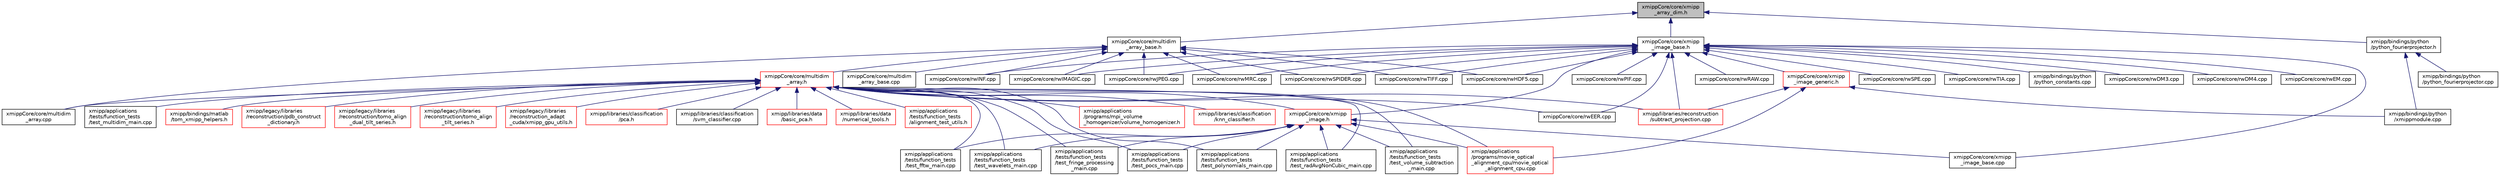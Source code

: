 digraph "xmippCore/core/xmipp_array_dim.h"
{
  edge [fontname="Helvetica",fontsize="10",labelfontname="Helvetica",labelfontsize="10"];
  node [fontname="Helvetica",fontsize="10",shape=record];
  Node2 [label="xmippCore/core/xmipp\l_array_dim.h",height=0.2,width=0.4,color="black", fillcolor="grey75", style="filled", fontcolor="black"];
  Node2 -> Node3 [dir="back",color="midnightblue",fontsize="10",style="solid",fontname="Helvetica"];
  Node3 [label="xmipp/bindings/python\l/python_fourierprojector.h",height=0.2,width=0.4,color="black", fillcolor="white", style="filled",URL="$python__fourierprojector_8h.html"];
  Node3 -> Node4 [dir="back",color="midnightblue",fontsize="10",style="solid",fontname="Helvetica"];
  Node4 [label="xmipp/bindings/python\l/python_fourierprojector.cpp",height=0.2,width=0.4,color="black", fillcolor="white", style="filled",URL="$python__fourierprojector_8cpp.html"];
  Node3 -> Node5 [dir="back",color="midnightblue",fontsize="10",style="solid",fontname="Helvetica"];
  Node5 [label="xmipp/bindings/python\l/xmippmodule.cpp",height=0.2,width=0.4,color="black", fillcolor="white", style="filled",URL="$xmippmodule_8cpp.html"];
  Node2 -> Node6 [dir="back",color="midnightblue",fontsize="10",style="solid",fontname="Helvetica"];
  Node6 [label="xmippCore/core/multidim\l_array_base.h",height=0.2,width=0.4,color="black", fillcolor="white", style="filled",URL="$multidim__array__base_8h.html"];
  Node6 -> Node7 [dir="back",color="midnightblue",fontsize="10",style="solid",fontname="Helvetica"];
  Node7 [label="xmippCore/core/multidim\l_array.h",height=0.2,width=0.4,color="red", fillcolor="white", style="filled",URL="$multidim__array_8h.html"];
  Node7 -> Node8 [dir="back",color="midnightblue",fontsize="10",style="solid",fontname="Helvetica"];
  Node8 [label="xmipp/applications\l/programs/movie_optical\l_alignment_cpu/movie_optical\l_alignment_cpu.cpp",height=0.2,width=0.4,color="red", fillcolor="white", style="filled",URL="$movie__optical__alignment__cpu_8cpp.html"];
  Node7 -> Node10 [dir="back",color="midnightblue",fontsize="10",style="solid",fontname="Helvetica"];
  Node10 [label="xmipp/applications\l/programs/mpi_volume\l_homogenizer/volume_homogenizer.h",height=0.2,width=0.4,color="red", fillcolor="white", style="filled",URL="$volume__homogenizer_8h.html"];
  Node7 -> Node15 [dir="back",color="midnightblue",fontsize="10",style="solid",fontname="Helvetica"];
  Node15 [label="xmipp/applications\l/tests/function_tests\l/alignment_test_utils.h",height=0.2,width=0.4,color="red", fillcolor="white", style="filled",URL="$alignment__test__utils_8h.html"];
  Node7 -> Node25 [dir="back",color="midnightblue",fontsize="10",style="solid",fontname="Helvetica"];
  Node25 [label="xmipp/applications\l/tests/function_tests\l/test_fftw_main.cpp",height=0.2,width=0.4,color="black", fillcolor="white", style="filled",URL="$test__fftw__main_8cpp.html"];
  Node7 -> Node26 [dir="back",color="midnightblue",fontsize="10",style="solid",fontname="Helvetica"];
  Node26 [label="xmipp/applications\l/tests/function_tests\l/test_fringe_processing\l_main.cpp",height=0.2,width=0.4,color="black", fillcolor="white", style="filled",URL="$test__fringe__processing__main_8cpp.html"];
  Node7 -> Node27 [dir="back",color="midnightblue",fontsize="10",style="solid",fontname="Helvetica"];
  Node27 [label="xmipp/applications\l/tests/function_tests\l/test_multidim_main.cpp",height=0.2,width=0.4,color="black", fillcolor="white", style="filled",URL="$test__multidim__main_8cpp.html"];
  Node7 -> Node28 [dir="back",color="midnightblue",fontsize="10",style="solid",fontname="Helvetica"];
  Node28 [label="xmipp/applications\l/tests/function_tests\l/test_pocs_main.cpp",height=0.2,width=0.4,color="black", fillcolor="white", style="filled",URL="$test__pocs__main_8cpp.html"];
  Node7 -> Node29 [dir="back",color="midnightblue",fontsize="10",style="solid",fontname="Helvetica"];
  Node29 [label="xmipp/applications\l/tests/function_tests\l/test_polynomials_main.cpp",height=0.2,width=0.4,color="black", fillcolor="white", style="filled",URL="$test__polynomials__main_8cpp.html"];
  Node7 -> Node30 [dir="back",color="midnightblue",fontsize="10",style="solid",fontname="Helvetica"];
  Node30 [label="xmipp/applications\l/tests/function_tests\l/test_radAvgNonCubic_main.cpp",height=0.2,width=0.4,color="black", fillcolor="white", style="filled",URL="$test__radAvgNonCubic__main_8cpp.html"];
  Node7 -> Node31 [dir="back",color="midnightblue",fontsize="10",style="solid",fontname="Helvetica"];
  Node31 [label="xmipp/applications\l/tests/function_tests\l/test_volume_subtraction\l_main.cpp",height=0.2,width=0.4,color="black", fillcolor="white", style="filled",URL="$test__volume__subtraction__main_8cpp.html"];
  Node7 -> Node32 [dir="back",color="midnightblue",fontsize="10",style="solid",fontname="Helvetica"];
  Node32 [label="xmipp/applications\l/tests/function_tests\l/test_wavelets_main.cpp",height=0.2,width=0.4,color="black", fillcolor="white", style="filled",URL="$test__wavelets__main_8cpp.html"];
  Node7 -> Node33 [dir="back",color="midnightblue",fontsize="10",style="solid",fontname="Helvetica"];
  Node33 [label="xmipp/bindings/matlab\l/tom_xmipp_helpers.h",height=0.2,width=0.4,color="red", fillcolor="white", style="filled",URL="$tom__xmipp__helpers_8h.html"];
  Node7 -> Node47 [dir="back",color="midnightblue",fontsize="10",style="solid",fontname="Helvetica"];
  Node47 [label="xmipp/legacy/libraries\l/reconstruction/pdb_construct\l_dictionary.h",height=0.2,width=0.4,color="red", fillcolor="white", style="filled",URL="$pdb__construct__dictionary_8h.html"];
  Node7 -> Node53 [dir="back",color="midnightblue",fontsize="10",style="solid",fontname="Helvetica"];
  Node53 [label="xmipp/legacy/libraries\l/reconstruction/tomo_align\l_dual_tilt_series.h",height=0.2,width=0.4,color="red", fillcolor="white", style="filled",URL="$tomo__align__dual__tilt__series_8h.html"];
  Node7 -> Node56 [dir="back",color="midnightblue",fontsize="10",style="solid",fontname="Helvetica"];
  Node56 [label="xmipp/legacy/libraries\l/reconstruction/tomo_align\l_tilt_series.h",height=0.2,width=0.4,color="red", fillcolor="white", style="filled",URL="$tomo__align__tilt__series_8h.html"];
  Node7 -> Node59 [dir="back",color="midnightblue",fontsize="10",style="solid",fontname="Helvetica"];
  Node59 [label="xmipp/legacy/libraries\l/reconstruction_adapt\l_cuda/xmipp_gpu_utils.h",height=0.2,width=0.4,color="red", fillcolor="white", style="filled",URL="$xmipp__gpu__utils_8h.html"];
  Node7 -> Node62 [dir="back",color="midnightblue",fontsize="10",style="solid",fontname="Helvetica"];
  Node62 [label="xmipp/libraries/classification\l/knn_classifier.h",height=0.2,width=0.4,color="red", fillcolor="white", style="filled",URL="$knn__classifier_8h.html"];
  Node7 -> Node64 [dir="back",color="midnightblue",fontsize="10",style="solid",fontname="Helvetica"];
  Node64 [label="xmipp/libraries/classification\l/pca.h",height=0.2,width=0.4,color="red", fillcolor="white", style="filled",URL="$classification_2pca_8h.html"];
  Node7 -> Node72 [dir="back",color="midnightblue",fontsize="10",style="solid",fontname="Helvetica"];
  Node72 [label="xmipp/libraries/classification\l/svm_classifier.cpp",height=0.2,width=0.4,color="black", fillcolor="white", style="filled",URL="$svm__classifier_8cpp.html"];
  Node7 -> Node73 [dir="back",color="midnightblue",fontsize="10",style="solid",fontname="Helvetica"];
  Node73 [label="xmipp/libraries/data\l/basic_pca.h",height=0.2,width=0.4,color="red", fillcolor="white", style="filled",URL="$basic__pca_8h.html"];
  Node7 -> Node105 [dir="back",color="midnightblue",fontsize="10",style="solid",fontname="Helvetica"];
  Node105 [label="xmipp/libraries/data\l/numerical_tools.h",height=0.2,width=0.4,color="red", fillcolor="white", style="filled",URL="$numerical__tools_8h.html"];
  Node7 -> Node226 [dir="back",color="midnightblue",fontsize="10",style="solid",fontname="Helvetica"];
  Node226 [label="xmipp/libraries/reconstruction\l/subtract_projection.cpp",height=0.2,width=0.4,color="red", fillcolor="white", style="filled",URL="$subtract__projection_8cpp.html"];
  Node7 -> Node455 [dir="back",color="midnightblue",fontsize="10",style="solid",fontname="Helvetica"];
  Node455 [label="xmippCore/core/xmipp\l_image.h",height=0.2,width=0.4,color="red", fillcolor="white", style="filled",URL="$xmipp__image_8h.html"];
  Node455 -> Node8 [dir="back",color="midnightblue",fontsize="10",style="solid",fontname="Helvetica"];
  Node455 -> Node25 [dir="back",color="midnightblue",fontsize="10",style="solid",fontname="Helvetica"];
  Node455 -> Node26 [dir="back",color="midnightblue",fontsize="10",style="solid",fontname="Helvetica"];
  Node455 -> Node28 [dir="back",color="midnightblue",fontsize="10",style="solid",fontname="Helvetica"];
  Node455 -> Node29 [dir="back",color="midnightblue",fontsize="10",style="solid",fontname="Helvetica"];
  Node455 -> Node30 [dir="back",color="midnightblue",fontsize="10",style="solid",fontname="Helvetica"];
  Node455 -> Node31 [dir="back",color="midnightblue",fontsize="10",style="solid",fontname="Helvetica"];
  Node455 -> Node32 [dir="back",color="midnightblue",fontsize="10",style="solid",fontname="Helvetica"];
  Node455 -> Node755 [dir="back",color="midnightblue",fontsize="10",style="solid",fontname="Helvetica"];
  Node755 [label="xmippCore/core/xmipp\l_image_base.cpp",height=0.2,width=0.4,color="black", fillcolor="white", style="filled",URL="$xmipp__image__base_8cpp.html"];
  Node7 -> Node831 [dir="back",color="midnightblue",fontsize="10",style="solid",fontname="Helvetica"];
  Node831 [label="xmippCore/core/multidim\l_array.cpp",height=0.2,width=0.4,color="black", fillcolor="white", style="filled",URL="$multidim__array_8cpp.html"];
  Node7 -> Node832 [dir="back",color="midnightblue",fontsize="10",style="solid",fontname="Helvetica"];
  Node832 [label="xmippCore/core/rwEER.cpp",height=0.2,width=0.4,color="black", fillcolor="white", style="filled",URL="$rwEER_8cpp.html"];
  Node6 -> Node831 [dir="back",color="midnightblue",fontsize="10",style="solid",fontname="Helvetica"];
  Node6 -> Node833 [dir="back",color="midnightblue",fontsize="10",style="solid",fontname="Helvetica"];
  Node833 [label="xmippCore/core/multidim\l_array_base.cpp",height=0.2,width=0.4,color="black", fillcolor="white", style="filled",URL="$multidim__array__base_8cpp.html"];
  Node6 -> Node834 [dir="back",color="midnightblue",fontsize="10",style="solid",fontname="Helvetica"];
  Node834 [label="xmippCore/core/rwHDF5.cpp",height=0.2,width=0.4,color="black", fillcolor="white", style="filled",URL="$rwHDF5_8cpp.html"];
  Node6 -> Node835 [dir="back",color="midnightblue",fontsize="10",style="solid",fontname="Helvetica"];
  Node835 [label="xmippCore/core/rwIMAGIC.cpp",height=0.2,width=0.4,color="black", fillcolor="white", style="filled",URL="$rwIMAGIC_8cpp.html"];
  Node6 -> Node836 [dir="back",color="midnightblue",fontsize="10",style="solid",fontname="Helvetica"];
  Node836 [label="xmippCore/core/rwINF.cpp",height=0.2,width=0.4,color="black", fillcolor="white", style="filled",URL="$rwINF_8cpp.html"];
  Node6 -> Node837 [dir="back",color="midnightblue",fontsize="10",style="solid",fontname="Helvetica"];
  Node837 [label="xmippCore/core/rwJPEG.cpp",height=0.2,width=0.4,color="black", fillcolor="white", style="filled",URL="$rwJPEG_8cpp.html"];
  Node6 -> Node838 [dir="back",color="midnightblue",fontsize="10",style="solid",fontname="Helvetica"];
  Node838 [label="xmippCore/core/rwMRC.cpp",height=0.2,width=0.4,color="black", fillcolor="white", style="filled",URL="$rwMRC_8cpp.html"];
  Node6 -> Node839 [dir="back",color="midnightblue",fontsize="10",style="solid",fontname="Helvetica"];
  Node839 [label="xmippCore/core/rwSPIDER.cpp",height=0.2,width=0.4,color="black", fillcolor="white", style="filled",URL="$rwSPIDER_8cpp.html"];
  Node6 -> Node840 [dir="back",color="midnightblue",fontsize="10",style="solid",fontname="Helvetica"];
  Node840 [label="xmippCore/core/rwTIFF.cpp",height=0.2,width=0.4,color="black", fillcolor="white", style="filled",URL="$rwTIFF_8cpp.html"];
  Node2 -> Node841 [dir="back",color="midnightblue",fontsize="10",style="solid",fontname="Helvetica"];
  Node841 [label="xmippCore/core/xmipp\l_image_base.h",height=0.2,width=0.4,color="black", fillcolor="white", style="filled",URL="$xmipp__image__base_8h.html"];
  Node841 -> Node842 [dir="back",color="midnightblue",fontsize="10",style="solid",fontname="Helvetica"];
  Node842 [label="xmipp/bindings/python\l/python_constants.cpp",height=0.2,width=0.4,color="black", fillcolor="white", style="filled",URL="$python__constants_8cpp.html"];
  Node841 -> Node226 [dir="back",color="midnightblue",fontsize="10",style="solid",fontname="Helvetica"];
  Node841 -> Node455 [dir="back",color="midnightblue",fontsize="10",style="solid",fontname="Helvetica"];
  Node841 -> Node761 [dir="back",color="midnightblue",fontsize="10",style="solid",fontname="Helvetica"];
  Node761 [label="xmippCore/core/xmipp\l_image_generic.h",height=0.2,width=0.4,color="red", fillcolor="white", style="filled",URL="$xmipp__image__generic_8h.html"];
  Node761 -> Node8 [dir="back",color="midnightblue",fontsize="10",style="solid",fontname="Helvetica"];
  Node761 -> Node5 [dir="back",color="midnightblue",fontsize="10",style="solid",fontname="Helvetica"];
  Node761 -> Node226 [dir="back",color="midnightblue",fontsize="10",style="solid",fontname="Helvetica"];
  Node841 -> Node843 [dir="back",color="midnightblue",fontsize="10",style="solid",fontname="Helvetica"];
  Node843 [label="xmippCore/core/rwDM3.cpp",height=0.2,width=0.4,color="black", fillcolor="white", style="filled",URL="$rwDM3_8cpp.html"];
  Node841 -> Node844 [dir="back",color="midnightblue",fontsize="10",style="solid",fontname="Helvetica"];
  Node844 [label="xmippCore/core/rwDM4.cpp",height=0.2,width=0.4,color="black", fillcolor="white", style="filled",URL="$rwDM4_8cpp.html"];
  Node841 -> Node832 [dir="back",color="midnightblue",fontsize="10",style="solid",fontname="Helvetica"];
  Node841 -> Node845 [dir="back",color="midnightblue",fontsize="10",style="solid",fontname="Helvetica"];
  Node845 [label="xmippCore/core/rwEM.cpp",height=0.2,width=0.4,color="black", fillcolor="white", style="filled",URL="$rwEM_8cpp.html"];
  Node841 -> Node834 [dir="back",color="midnightblue",fontsize="10",style="solid",fontname="Helvetica"];
  Node841 -> Node835 [dir="back",color="midnightblue",fontsize="10",style="solid",fontname="Helvetica"];
  Node841 -> Node836 [dir="back",color="midnightblue",fontsize="10",style="solid",fontname="Helvetica"];
  Node841 -> Node837 [dir="back",color="midnightblue",fontsize="10",style="solid",fontname="Helvetica"];
  Node841 -> Node838 [dir="back",color="midnightblue",fontsize="10",style="solid",fontname="Helvetica"];
  Node841 -> Node846 [dir="back",color="midnightblue",fontsize="10",style="solid",fontname="Helvetica"];
  Node846 [label="xmippCore/core/rwPIF.cpp",height=0.2,width=0.4,color="black", fillcolor="white", style="filled",URL="$rwPIF_8cpp.html"];
  Node841 -> Node847 [dir="back",color="midnightblue",fontsize="10",style="solid",fontname="Helvetica"];
  Node847 [label="xmippCore/core/rwRAW.cpp",height=0.2,width=0.4,color="black", fillcolor="white", style="filled",URL="$rwRAW_8cpp.html"];
  Node841 -> Node848 [dir="back",color="midnightblue",fontsize="10",style="solid",fontname="Helvetica"];
  Node848 [label="xmippCore/core/rwSPE.cpp",height=0.2,width=0.4,color="black", fillcolor="white", style="filled",URL="$rwSPE_8cpp.html"];
  Node841 -> Node839 [dir="back",color="midnightblue",fontsize="10",style="solid",fontname="Helvetica"];
  Node841 -> Node849 [dir="back",color="midnightblue",fontsize="10",style="solid",fontname="Helvetica"];
  Node849 [label="xmippCore/core/rwTIA.cpp",height=0.2,width=0.4,color="black", fillcolor="white", style="filled",URL="$rwTIA_8cpp.html"];
  Node841 -> Node840 [dir="back",color="midnightblue",fontsize="10",style="solid",fontname="Helvetica"];
  Node841 -> Node755 [dir="back",color="midnightblue",fontsize="10",style="solid",fontname="Helvetica"];
}
